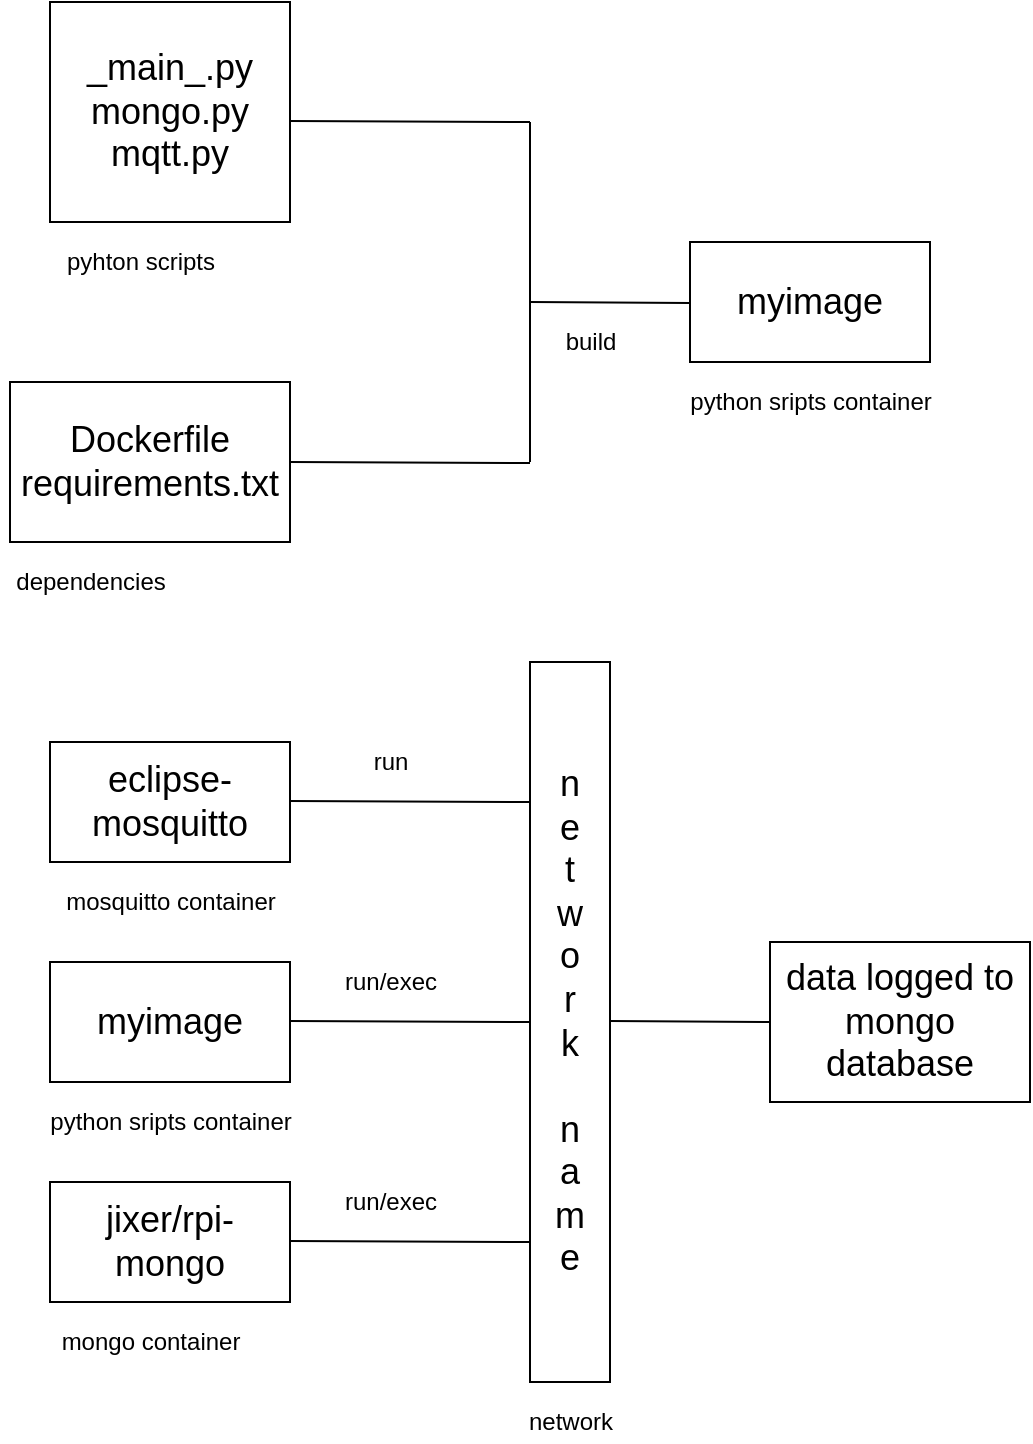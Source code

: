 <mxfile version="13.8.8" type="device"><diagram id="FM2DyLTsZwHtIe6Fj_Yj" name="Page-1"><mxGraphModel dx="782" dy="658" grid="1" gridSize="10" guides="1" tooltips="1" connect="1" arrows="1" fold="1" page="1" pageScale="1" pageWidth="850" pageHeight="1100" math="0" shadow="0"><root><mxCell id="0"/><mxCell id="1" parent="0"/><mxCell id="X2Ndl4dtzc9dL3yQo-z_-1" value="&lt;font style=&quot;font-size: 18px&quot;&gt;&lt;font&gt;_&lt;/font&gt;&lt;font&gt;main_.py&lt;br&gt;mongo.py&lt;br&gt;mqtt.py&lt;/font&gt;&lt;/font&gt;" style="rounded=0;whiteSpace=wrap;html=1;" vertex="1" parent="1"><mxGeometry x="40" y="30" width="120" height="110" as="geometry"/></mxCell><mxCell id="X2Ndl4dtzc9dL3yQo-z_-3" value="&lt;font style=&quot;font-size: 18px&quot;&gt;Dockerfile&lt;br&gt;requirements.txt&lt;/font&gt;" style="rounded=0;whiteSpace=wrap;html=1;" vertex="1" parent="1"><mxGeometry x="20" y="220" width="140" height="80" as="geometry"/></mxCell><mxCell id="X2Ndl4dtzc9dL3yQo-z_-4" value="" style="endArrow=none;html=1;" edge="1" parent="1"><mxGeometry width="50" height="50" relative="1" as="geometry"><mxPoint x="280" y="260" as="sourcePoint"/><mxPoint x="280" y="90" as="targetPoint"/><Array as="points"><mxPoint x="280" y="105"/></Array></mxGeometry></mxCell><mxCell id="X2Ndl4dtzc9dL3yQo-z_-5" value="" style="endArrow=none;html=1;" edge="1" parent="1"><mxGeometry width="50" height="50" relative="1" as="geometry"><mxPoint x="160" y="260" as="sourcePoint"/><mxPoint x="280" y="260.5" as="targetPoint"/></mxGeometry></mxCell><mxCell id="X2Ndl4dtzc9dL3yQo-z_-6" value="" style="endArrow=none;html=1;" edge="1" parent="1"><mxGeometry width="50" height="50" relative="1" as="geometry"><mxPoint x="160" y="89.5" as="sourcePoint"/><mxPoint x="280" y="90" as="targetPoint"/></mxGeometry></mxCell><mxCell id="X2Ndl4dtzc9dL3yQo-z_-7" value="" style="endArrow=none;html=1;" edge="1" parent="1"><mxGeometry width="50" height="50" relative="1" as="geometry"><mxPoint x="280" y="180" as="sourcePoint"/><mxPoint x="360" y="180.5" as="targetPoint"/></mxGeometry></mxCell><mxCell id="X2Ndl4dtzc9dL3yQo-z_-9" value="&lt;font style=&quot;font-size: 18px&quot;&gt;myimage&lt;/font&gt;" style="rounded=0;whiteSpace=wrap;html=1;" vertex="1" parent="1"><mxGeometry x="360" y="150" width="120" height="60" as="geometry"/></mxCell><mxCell id="X2Ndl4dtzc9dL3yQo-z_-11" value="&lt;font style=&quot;font-size: 18px&quot;&gt;myimage&lt;/font&gt;" style="rounded=0;whiteSpace=wrap;html=1;" vertex="1" parent="1"><mxGeometry x="40" y="510" width="120" height="60" as="geometry"/></mxCell><mxCell id="X2Ndl4dtzc9dL3yQo-z_-12" value="&lt;font style=&quot;font-size: 18px&quot;&gt;jixer/rpi-mongo&lt;/font&gt;" style="rounded=0;whiteSpace=wrap;html=1;" vertex="1" parent="1"><mxGeometry x="40" y="620" width="120" height="60" as="geometry"/></mxCell><mxCell id="X2Ndl4dtzc9dL3yQo-z_-13" value="&lt;span style=&quot;font-size: 18px&quot;&gt;eclipse-mosquitto&lt;/span&gt;" style="rounded=0;whiteSpace=wrap;html=1;" vertex="1" parent="1"><mxGeometry x="40" y="400" width="120" height="60" as="geometry"/></mxCell><mxCell id="X2Ndl4dtzc9dL3yQo-z_-14" value="pyhton scripts" style="text;html=1;align=center;verticalAlign=middle;resizable=0;points=[];autosize=1;" vertex="1" parent="1"><mxGeometry x="40" y="150" width="90" height="20" as="geometry"/></mxCell><mxCell id="X2Ndl4dtzc9dL3yQo-z_-16" value="dependencies" style="text;html=1;align=center;verticalAlign=middle;resizable=0;points=[];autosize=1;" vertex="1" parent="1"><mxGeometry x="15" y="310" width="90" height="20" as="geometry"/></mxCell><mxCell id="X2Ndl4dtzc9dL3yQo-z_-17" value="build" style="text;html=1;align=center;verticalAlign=middle;resizable=0;points=[];autosize=1;" vertex="1" parent="1"><mxGeometry x="290" y="190" width="40" height="20" as="geometry"/></mxCell><mxCell id="X2Ndl4dtzc9dL3yQo-z_-18" value="python sripts container" style="text;html=1;align=center;verticalAlign=middle;resizable=0;points=[];autosize=1;" vertex="1" parent="1"><mxGeometry x="350" y="220" width="140" height="20" as="geometry"/></mxCell><mxCell id="X2Ndl4dtzc9dL3yQo-z_-19" value="" style="endArrow=none;html=1;" edge="1" parent="1"><mxGeometry width="50" height="50" relative="1" as="geometry"><mxPoint x="160" y="429.5" as="sourcePoint"/><mxPoint x="280" y="430" as="targetPoint"/></mxGeometry></mxCell><mxCell id="X2Ndl4dtzc9dL3yQo-z_-20" value="" style="endArrow=none;html=1;" edge="1" parent="1"><mxGeometry width="50" height="50" relative="1" as="geometry"><mxPoint x="160" y="539.5" as="sourcePoint"/><mxPoint x="280" y="540" as="targetPoint"/></mxGeometry></mxCell><mxCell id="X2Ndl4dtzc9dL3yQo-z_-21" value="" style="endArrow=none;html=1;" edge="1" parent="1"><mxGeometry width="50" height="50" relative="1" as="geometry"><mxPoint x="160" y="649.5" as="sourcePoint"/><mxPoint x="280" y="650" as="targetPoint"/></mxGeometry></mxCell><mxCell id="X2Ndl4dtzc9dL3yQo-z_-22" value="&lt;font style=&quot;font-size: 18px&quot;&gt;n&lt;br&gt;e&lt;br&gt;t&lt;br&gt;w&lt;br&gt;o&lt;br&gt;r&lt;br&gt;k&lt;br&gt;&lt;br&gt;n&lt;br&gt;a&lt;br&gt;m&lt;br&gt;e&lt;/font&gt;" style="rounded=0;whiteSpace=wrap;html=1;" vertex="1" parent="1"><mxGeometry x="280" y="360" width="40" height="360" as="geometry"/></mxCell><mxCell id="X2Ndl4dtzc9dL3yQo-z_-25" value="mosquitto container" style="text;html=1;align=center;verticalAlign=middle;resizable=0;points=[];autosize=1;" vertex="1" parent="1"><mxGeometry x="40" y="470" width="120" height="20" as="geometry"/></mxCell><mxCell id="X2Ndl4dtzc9dL3yQo-z_-27" value="python sripts container" style="text;html=1;align=center;verticalAlign=middle;resizable=0;points=[];autosize=1;" vertex="1" parent="1"><mxGeometry x="30" y="580" width="140" height="20" as="geometry"/></mxCell><mxCell id="X2Ndl4dtzc9dL3yQo-z_-28" value="mongo container" style="text;html=1;align=center;verticalAlign=middle;resizable=0;points=[];autosize=1;" vertex="1" parent="1"><mxGeometry x="40" y="690" width="100" height="20" as="geometry"/></mxCell><mxCell id="X2Ndl4dtzc9dL3yQo-z_-29" value="network" style="text;html=1;align=center;verticalAlign=middle;resizable=0;points=[];autosize=1;" vertex="1" parent="1"><mxGeometry x="270" y="730" width="60" height="20" as="geometry"/></mxCell><mxCell id="X2Ndl4dtzc9dL3yQo-z_-31" value="&lt;font style=&quot;font-size: 18px&quot;&gt;data logged to mongo database&lt;/font&gt;" style="rounded=0;whiteSpace=wrap;html=1;" vertex="1" parent="1"><mxGeometry x="400" y="500" width="130" height="80" as="geometry"/></mxCell><mxCell id="X2Ndl4dtzc9dL3yQo-z_-32" value="run" style="text;html=1;align=center;verticalAlign=middle;resizable=0;points=[];autosize=1;" vertex="1" parent="1"><mxGeometry x="195" y="400" width="30" height="20" as="geometry"/></mxCell><mxCell id="X2Ndl4dtzc9dL3yQo-z_-33" value="run/exec" style="text;html=1;align=center;verticalAlign=middle;resizable=0;points=[];autosize=1;" vertex="1" parent="1"><mxGeometry x="180" y="510" width="60" height="20" as="geometry"/></mxCell><mxCell id="X2Ndl4dtzc9dL3yQo-z_-34" value="run/exec" style="text;html=1;align=center;verticalAlign=middle;resizable=0;points=[];autosize=1;" vertex="1" parent="1"><mxGeometry x="180" y="620" width="60" height="20" as="geometry"/></mxCell><mxCell id="X2Ndl4dtzc9dL3yQo-z_-36" value="" style="endArrow=none;html=1;" edge="1" parent="1"><mxGeometry width="50" height="50" relative="1" as="geometry"><mxPoint x="320" y="539.5" as="sourcePoint"/><mxPoint x="400" y="540" as="targetPoint"/></mxGeometry></mxCell></root></mxGraphModel></diagram></mxfile>